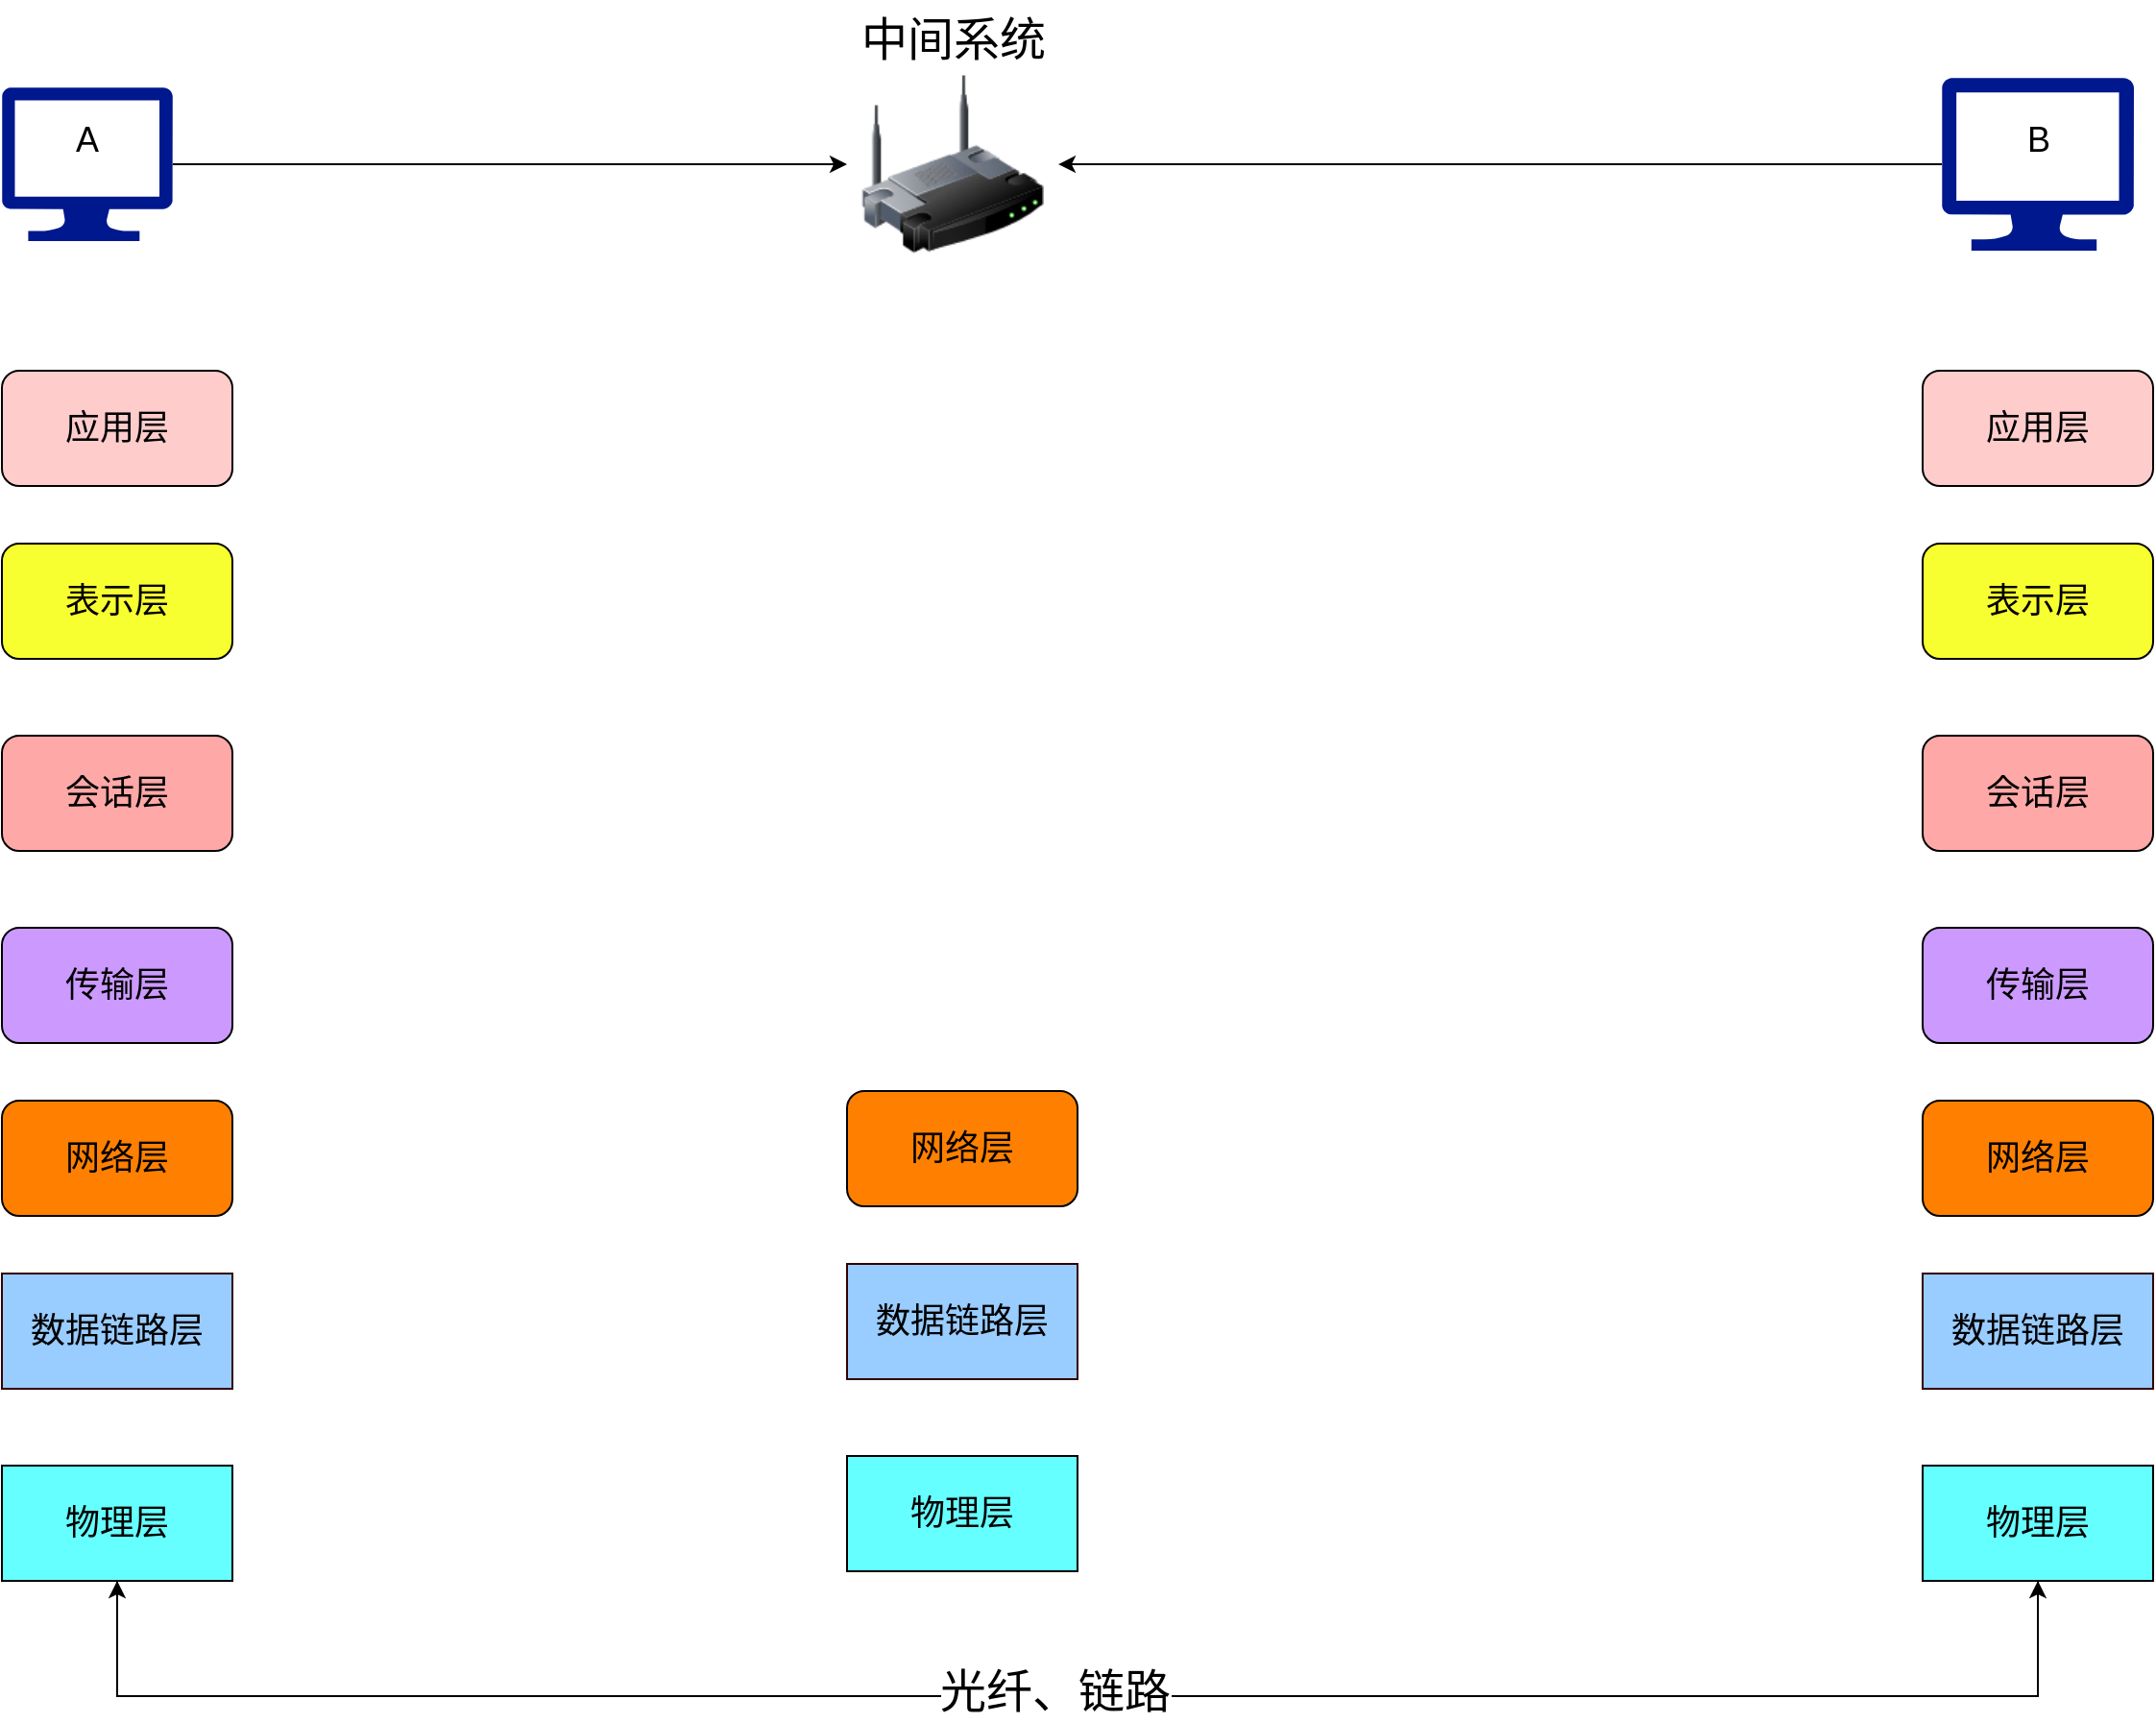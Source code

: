 <mxfile version="22.1.21" type="github">
  <diagram name="第 1 页" id="FmZaTQvu-8Bwsi0qe9ST">
    <mxGraphModel dx="2489" dy="924" grid="1" gridSize="10" guides="1" tooltips="1" connect="1" arrows="1" fold="1" page="1" pageScale="1" pageWidth="827" pageHeight="1169" math="0" shadow="0">
      <root>
        <mxCell id="0" />
        <mxCell id="1" parent="0" />
        <mxCell id="n14StDJgJUtBlroQfTfn-4" style="edgeStyle=orthogonalEdgeStyle;rounded=0;orthogonalLoop=1;jettySize=auto;html=1;" edge="1" parent="1" source="n14StDJgJUtBlroQfTfn-1" target="n14StDJgJUtBlroQfTfn-3">
          <mxGeometry relative="1" as="geometry" />
        </mxCell>
        <mxCell id="n14StDJgJUtBlroQfTfn-1" value="" style="sketch=0;aspect=fixed;pointerEvents=1;shadow=0;dashed=0;html=1;strokeColor=none;labelPosition=center;verticalLabelPosition=bottom;verticalAlign=top;align=center;fillColor=#00188D;shape=mxgraph.azure.computer" vertex="1" parent="1">
          <mxGeometry x="-70" y="212.5" width="88.89" height="80" as="geometry" />
        </mxCell>
        <mxCell id="n14StDJgJUtBlroQfTfn-5" style="edgeStyle=orthogonalEdgeStyle;rounded=0;orthogonalLoop=1;jettySize=auto;html=1;" edge="1" parent="1" source="n14StDJgJUtBlroQfTfn-2" target="n14StDJgJUtBlroQfTfn-3">
          <mxGeometry relative="1" as="geometry" />
        </mxCell>
        <mxCell id="n14StDJgJUtBlroQfTfn-2" value="" style="sketch=0;aspect=fixed;pointerEvents=1;shadow=0;dashed=0;html=1;strokeColor=none;labelPosition=center;verticalLabelPosition=bottom;verticalAlign=top;align=center;fillColor=#00188D;shape=mxgraph.azure.computer" vertex="1" parent="1">
          <mxGeometry x="940" y="207.5" width="100" height="90" as="geometry" />
        </mxCell>
        <mxCell id="n14StDJgJUtBlroQfTfn-3" value="" style="image;html=1;image=img/lib/clip_art/networking/Wireless_Router_128x128.png" vertex="1" parent="1">
          <mxGeometry x="370" y="206.25" width="110" height="92.5" as="geometry" />
        </mxCell>
        <mxCell id="n14StDJgJUtBlroQfTfn-6" value="&lt;font style=&quot;font-size: 18px;&quot;&gt;A&lt;/font&gt;" style="text;html=1;align=center;verticalAlign=middle;resizable=0;points=[];autosize=1;strokeColor=none;fillColor=none;" vertex="1" parent="1">
          <mxGeometry x="-45.55" y="220" width="40" height="40" as="geometry" />
        </mxCell>
        <mxCell id="n14StDJgJUtBlroQfTfn-7" value="&lt;font style=&quot;font-size: 18px;&quot;&gt;B&lt;/font&gt;" style="text;html=1;align=center;verticalAlign=middle;resizable=0;points=[];autosize=1;strokeColor=none;fillColor=none;" vertex="1" parent="1">
          <mxGeometry x="970" y="220" width="40" height="40" as="geometry" />
        </mxCell>
        <mxCell id="n14StDJgJUtBlroQfTfn-8" value="&lt;font style=&quot;font-size: 24px;&quot;&gt;中间系统&lt;br&gt;&lt;/font&gt;" style="text;html=1;align=center;verticalAlign=middle;resizable=0;points=[];autosize=1;strokeColor=none;fillColor=none;" vertex="1" parent="1">
          <mxGeometry x="365" y="167.5" width="120" height="40" as="geometry" />
        </mxCell>
        <mxCell id="n14StDJgJUtBlroQfTfn-27" style="edgeStyle=orthogonalEdgeStyle;rounded=0;orthogonalLoop=1;jettySize=auto;html=1;entryX=0.5;entryY=1;entryDx=0;entryDy=0;" edge="1" parent="1" source="n14StDJgJUtBlroQfTfn-9" target="n14StDJgJUtBlroQfTfn-16">
          <mxGeometry relative="1" as="geometry">
            <Array as="points">
              <mxPoint x="990" y="1050" />
              <mxPoint x="-10" y="1050" />
            </Array>
          </mxGeometry>
        </mxCell>
        <mxCell id="n14StDJgJUtBlroQfTfn-9" value="&lt;font style=&quot;font-size: 18px;&quot;&gt;物理层&lt;/font&gt;" style="rounded=0;whiteSpace=wrap;html=1;fillColor=#66FFFF;" vertex="1" parent="1">
          <mxGeometry x="930" y="930" width="120" height="60" as="geometry" />
        </mxCell>
        <mxCell id="n14StDJgJUtBlroQfTfn-10" value="&lt;font style=&quot;font-size: 18px;&quot;&gt;数据链路层&lt;/font&gt;" style="rounded=0;whiteSpace=wrap;html=1;fillColor=#99CCFF;strokeColor=#330000;" vertex="1" parent="1">
          <mxGeometry x="930" y="830" width="120" height="60" as="geometry" />
        </mxCell>
        <mxCell id="n14StDJgJUtBlroQfTfn-11" value="&lt;font style=&quot;font-size: 18px;&quot;&gt;网络层&lt;/font&gt;" style="rounded=1;whiteSpace=wrap;html=1;fillColor=#FF8000;" vertex="1" parent="1">
          <mxGeometry x="930" y="740" width="120" height="60" as="geometry" />
        </mxCell>
        <mxCell id="n14StDJgJUtBlroQfTfn-12" value="&lt;font style=&quot;font-size: 18px;&quot;&gt;传输层&lt;/font&gt;" style="rounded=1;whiteSpace=wrap;html=1;fillColor=#CC99FF;" vertex="1" parent="1">
          <mxGeometry x="930" y="650" width="120" height="60" as="geometry" />
        </mxCell>
        <mxCell id="n14StDJgJUtBlroQfTfn-13" value="&lt;font style=&quot;font-size: 18px;&quot;&gt;会话层&lt;/font&gt;" style="rounded=1;whiteSpace=wrap;html=1;fillColor=#FFA8A8;" vertex="1" parent="1">
          <mxGeometry x="930" y="550" width="120" height="60" as="geometry" />
        </mxCell>
        <mxCell id="n14StDJgJUtBlroQfTfn-14" value="&lt;font style=&quot;font-size: 18px;&quot;&gt;表示层&lt;/font&gt;" style="rounded=1;whiteSpace=wrap;html=1;fillColor=#F8FF30;" vertex="1" parent="1">
          <mxGeometry x="930" y="450" width="120" height="60" as="geometry" />
        </mxCell>
        <mxCell id="n14StDJgJUtBlroQfTfn-15" value="&lt;font style=&quot;font-size: 18px;&quot;&gt;应用层&lt;/font&gt;" style="rounded=1;whiteSpace=wrap;html=1;fillColor=#FFCCCC;" vertex="1" parent="1">
          <mxGeometry x="930" y="360" width="120" height="60" as="geometry" />
        </mxCell>
        <mxCell id="n14StDJgJUtBlroQfTfn-26" style="edgeStyle=orthogonalEdgeStyle;rounded=0;orthogonalLoop=1;jettySize=auto;html=1;entryX=0.5;entryY=1;entryDx=0;entryDy=0;" edge="1" parent="1" source="n14StDJgJUtBlroQfTfn-16" target="n14StDJgJUtBlroQfTfn-9">
          <mxGeometry relative="1" as="geometry">
            <Array as="points">
              <mxPoint x="-10" y="1050" />
              <mxPoint x="990" y="1050" />
            </Array>
          </mxGeometry>
        </mxCell>
        <mxCell id="n14StDJgJUtBlroQfTfn-28" value="&lt;font style=&quot;font-size: 24px;&quot;&gt;光纤、链路&lt;/font&gt;" style="edgeLabel;html=1;align=center;verticalAlign=middle;resizable=0;points=[];" vertex="1" connectable="0" parent="n14StDJgJUtBlroQfTfn-26">
          <mxGeometry x="-0.024" y="2" relative="1" as="geometry">
            <mxPoint x="1" as="offset" />
          </mxGeometry>
        </mxCell>
        <mxCell id="n14StDJgJUtBlroQfTfn-16" value="&lt;font style=&quot;font-size: 18px;&quot;&gt;物理层&lt;/font&gt;" style="rounded=0;whiteSpace=wrap;html=1;fillColor=#66FFFF;" vertex="1" parent="1">
          <mxGeometry x="-70.0" y="930" width="120" height="60" as="geometry" />
        </mxCell>
        <mxCell id="n14StDJgJUtBlroQfTfn-17" value="&lt;font style=&quot;font-size: 18px;&quot;&gt;数据链路层&lt;/font&gt;" style="rounded=0;whiteSpace=wrap;html=1;fillColor=#99CCFF;strokeColor=#330000;" vertex="1" parent="1">
          <mxGeometry x="-70.0" y="830" width="120" height="60" as="geometry" />
        </mxCell>
        <mxCell id="n14StDJgJUtBlroQfTfn-18" value="&lt;font style=&quot;font-size: 18px;&quot;&gt;网络层&lt;/font&gt;" style="rounded=1;whiteSpace=wrap;html=1;fillColor=#FF8000;" vertex="1" parent="1">
          <mxGeometry x="-70.0" y="740" width="120" height="60" as="geometry" />
        </mxCell>
        <mxCell id="n14StDJgJUtBlroQfTfn-19" value="&lt;font style=&quot;font-size: 18px;&quot;&gt;传输层&lt;/font&gt;" style="rounded=1;whiteSpace=wrap;html=1;fillColor=#CC99FF;" vertex="1" parent="1">
          <mxGeometry x="-70.0" y="650" width="120" height="60" as="geometry" />
        </mxCell>
        <mxCell id="n14StDJgJUtBlroQfTfn-20" value="&lt;font style=&quot;font-size: 18px;&quot;&gt;会话层&lt;/font&gt;" style="rounded=1;whiteSpace=wrap;html=1;fillColor=#FFA8A8;" vertex="1" parent="1">
          <mxGeometry x="-70.0" y="550" width="120" height="60" as="geometry" />
        </mxCell>
        <mxCell id="n14StDJgJUtBlroQfTfn-21" value="&lt;font style=&quot;font-size: 18px;&quot;&gt;表示层&lt;/font&gt;" style="rounded=1;whiteSpace=wrap;html=1;fillColor=#F8FF30;" vertex="1" parent="1">
          <mxGeometry x="-70.0" y="450" width="120" height="60" as="geometry" />
        </mxCell>
        <mxCell id="n14StDJgJUtBlroQfTfn-22" value="&lt;font style=&quot;font-size: 18px;&quot;&gt;应用层&lt;/font&gt;" style="rounded=1;whiteSpace=wrap;html=1;fillColor=#FFCCCC;" vertex="1" parent="1">
          <mxGeometry x="-70.0" y="360" width="120" height="60" as="geometry" />
        </mxCell>
        <mxCell id="n14StDJgJUtBlroQfTfn-23" value="&lt;font style=&quot;font-size: 18px;&quot;&gt;物理层&lt;/font&gt;" style="rounded=0;whiteSpace=wrap;html=1;fillColor=#66FFFF;" vertex="1" parent="1">
          <mxGeometry x="370.0" y="925" width="120" height="60" as="geometry" />
        </mxCell>
        <mxCell id="n14StDJgJUtBlroQfTfn-24" value="&lt;font style=&quot;font-size: 18px;&quot;&gt;数据链路层&lt;/font&gt;" style="rounded=0;whiteSpace=wrap;html=1;fillColor=#99CCFF;strokeColor=#330000;" vertex="1" parent="1">
          <mxGeometry x="370.0" y="825" width="120" height="60" as="geometry" />
        </mxCell>
        <mxCell id="n14StDJgJUtBlroQfTfn-25" value="&lt;font style=&quot;font-size: 18px;&quot;&gt;网络层&lt;/font&gt;" style="rounded=1;whiteSpace=wrap;html=1;fillColor=#FF8000;" vertex="1" parent="1">
          <mxGeometry x="370.0" y="735" width="120" height="60" as="geometry" />
        </mxCell>
      </root>
    </mxGraphModel>
  </diagram>
</mxfile>

